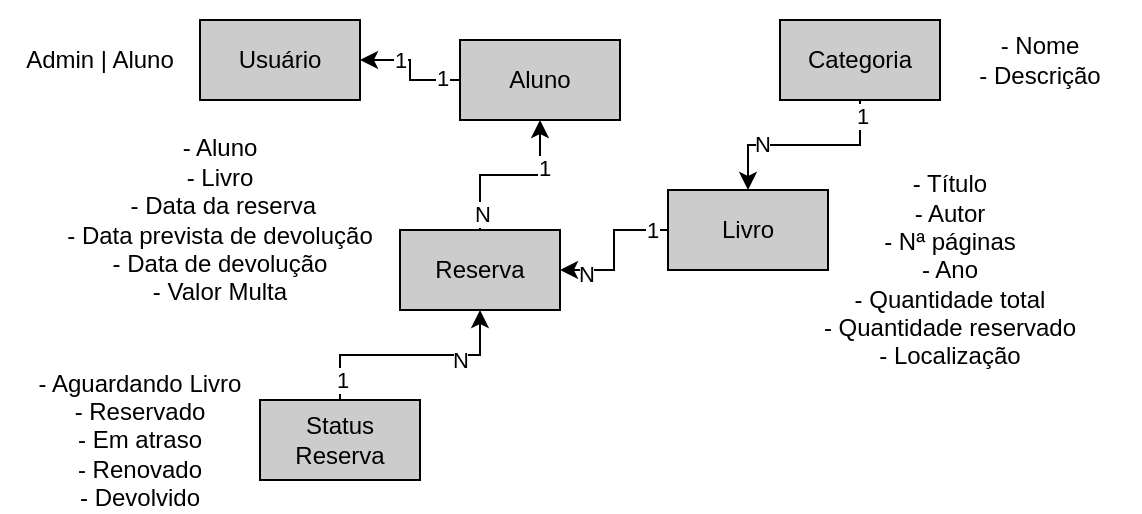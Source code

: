 <mxfile version="28.2.8">
  <diagram name="Página-1" id="uaHr7mE-C4Q9TT_hZD1L">
    <mxGraphModel dx="570" dy="317" grid="1" gridSize="10" guides="1" tooltips="1" connect="1" arrows="1" fold="1" page="1" pageScale="1" pageWidth="827" pageHeight="1169" math="0" shadow="0">
      <root>
        <mxCell id="0" />
        <mxCell id="1" parent="0" />
        <mxCell id="hF_LQnGmjXbWGMLMc1oz-12" style="edgeStyle=orthogonalEdgeStyle;rounded=0;orthogonalLoop=1;jettySize=auto;html=1;" parent="1" source="hF_LQnGmjXbWGMLMc1oz-1" target="hF_LQnGmjXbWGMLMc1oz-10" edge="1">
          <mxGeometry relative="1" as="geometry" />
        </mxCell>
        <mxCell id="hF_LQnGmjXbWGMLMc1oz-27" value="N" style="edgeLabel;html=1;align=center;verticalAlign=middle;resizable=0;points=[];" parent="hF_LQnGmjXbWGMLMc1oz-12" vertex="1" connectable="0">
          <mxGeometry x="0.643" y="2" relative="1" as="geometry">
            <mxPoint as="offset" />
          </mxGeometry>
        </mxCell>
        <mxCell id="hF_LQnGmjXbWGMLMc1oz-28" value="1" style="edgeLabel;html=1;align=center;verticalAlign=middle;resizable=0;points=[];" parent="hF_LQnGmjXbWGMLMc1oz-12" vertex="1" connectable="0">
          <mxGeometry x="-0.766" relative="1" as="geometry">
            <mxPoint as="offset" />
          </mxGeometry>
        </mxCell>
        <mxCell id="hF_LQnGmjXbWGMLMc1oz-1" value="Livro" style="rounded=0;whiteSpace=wrap;html=1;fillColor=#CCCCCC;" parent="1" vertex="1">
          <mxGeometry x="374" y="195" width="80" height="40" as="geometry" />
        </mxCell>
        <mxCell id="hF_LQnGmjXbWGMLMc1oz-8" style="edgeStyle=orthogonalEdgeStyle;rounded=0;orthogonalLoop=1;jettySize=auto;html=1;" parent="1" source="hF_LQnGmjXbWGMLMc1oz-3" target="hF_LQnGmjXbWGMLMc1oz-1" edge="1">
          <mxGeometry relative="1" as="geometry" />
        </mxCell>
        <mxCell id="hF_LQnGmjXbWGMLMc1oz-21" value="N" style="edgeLabel;html=1;align=center;verticalAlign=middle;resizable=0;points=[];" parent="hF_LQnGmjXbWGMLMc1oz-8" vertex="1" connectable="0">
          <mxGeometry x="0.421" y="-1" relative="1" as="geometry">
            <mxPoint as="offset" />
          </mxGeometry>
        </mxCell>
        <mxCell id="hF_LQnGmjXbWGMLMc1oz-22" value="1" style="edgeLabel;html=1;align=center;verticalAlign=middle;resizable=0;points=[];" parent="hF_LQnGmjXbWGMLMc1oz-8" vertex="1" connectable="0">
          <mxGeometry x="-0.84" y="1" relative="1" as="geometry">
            <mxPoint as="offset" />
          </mxGeometry>
        </mxCell>
        <mxCell id="hF_LQnGmjXbWGMLMc1oz-3" value="Categoria" style="rounded=0;whiteSpace=wrap;html=1;fillColor=#CCCCCC;" parent="1" vertex="1">
          <mxGeometry x="430" y="110" width="80" height="40" as="geometry" />
        </mxCell>
        <mxCell id="hF_LQnGmjXbWGMLMc1oz-4" value="- Título&lt;div&gt;- Autor&lt;/div&gt;&lt;div&gt;- Nª páginas&lt;/div&gt;&lt;div&gt;- Ano&lt;/div&gt;&lt;div&gt;- Quantidade total&lt;/div&gt;&lt;div&gt;- Quantidade reservado&lt;/div&gt;&lt;div&gt;- Localização&lt;/div&gt;" style="text;html=1;align=center;verticalAlign=middle;whiteSpace=wrap;rounded=0;" parent="1" vertex="1">
          <mxGeometry x="440" y="190" width="150" height="90" as="geometry" />
        </mxCell>
        <mxCell id="hF_LQnGmjXbWGMLMc1oz-5" value="- Nome&lt;div&gt;- Descrição&lt;/div&gt;" style="text;html=1;align=center;verticalAlign=middle;whiteSpace=wrap;rounded=0;" parent="1" vertex="1">
          <mxGeometry x="510" y="100" width="100" height="60" as="geometry" />
        </mxCell>
        <mxCell id="hF_LQnGmjXbWGMLMc1oz-6" value="Usuário" style="rounded=0;whiteSpace=wrap;html=1;fillColor=#CCCCCC;" parent="1" vertex="1">
          <mxGeometry x="140" y="110" width="80" height="40" as="geometry" />
        </mxCell>
        <mxCell id="hF_LQnGmjXbWGMLMc1oz-7" value="Admin | Aluno" style="text;html=1;align=center;verticalAlign=middle;whiteSpace=wrap;rounded=0;" parent="1" vertex="1">
          <mxGeometry x="40" y="100" width="100" height="60" as="geometry" />
        </mxCell>
        <mxCell id="hF_LQnGmjXbWGMLMc1oz-17" style="edgeStyle=orthogonalEdgeStyle;rounded=0;orthogonalLoop=1;jettySize=auto;html=1;" parent="1" source="hF_LQnGmjXbWGMLMc1oz-9" target="hF_LQnGmjXbWGMLMc1oz-10" edge="1">
          <mxGeometry relative="1" as="geometry" />
        </mxCell>
        <mxCell id="hF_LQnGmjXbWGMLMc1oz-19" value="N" style="edgeLabel;html=1;align=center;verticalAlign=middle;resizable=0;points=[];" parent="hF_LQnGmjXbWGMLMc1oz-17" vertex="1" connectable="0">
          <mxGeometry x="0.735" y="-1" relative="1" as="geometry">
            <mxPoint x="-11" y="10" as="offset" />
          </mxGeometry>
        </mxCell>
        <mxCell id="hF_LQnGmjXbWGMLMc1oz-20" value="1" style="edgeLabel;html=1;align=center;verticalAlign=middle;resizable=0;points=[];" parent="hF_LQnGmjXbWGMLMc1oz-17" vertex="1" connectable="0">
          <mxGeometry x="-0.824" y="-1" relative="1" as="geometry">
            <mxPoint as="offset" />
          </mxGeometry>
        </mxCell>
        <mxCell id="hF_LQnGmjXbWGMLMc1oz-9" value="Status Reserva" style="rounded=0;whiteSpace=wrap;html=1;fillColor=#CCCCCC;" parent="1" vertex="1">
          <mxGeometry x="170" y="300" width="80" height="40" as="geometry" />
        </mxCell>
        <mxCell id="hF_LQnGmjXbWGMLMc1oz-14" style="edgeStyle=orthogonalEdgeStyle;rounded=0;orthogonalLoop=1;jettySize=auto;html=1;" parent="1" source="hF_LQnGmjXbWGMLMc1oz-10" target="hF_LQnGmjXbWGMLMc1oz-13" edge="1">
          <mxGeometry relative="1" as="geometry" />
        </mxCell>
        <mxCell id="hF_LQnGmjXbWGMLMc1oz-23" value="N" style="edgeLabel;html=1;align=center;verticalAlign=middle;resizable=0;points=[];" parent="hF_LQnGmjXbWGMLMc1oz-14" vertex="1" connectable="0">
          <mxGeometry x="-0.813" y="-1" relative="1" as="geometry">
            <mxPoint as="offset" />
          </mxGeometry>
        </mxCell>
        <mxCell id="hF_LQnGmjXbWGMLMc1oz-24" value="1" style="edgeLabel;html=1;align=center;verticalAlign=middle;resizable=0;points=[];" parent="hF_LQnGmjXbWGMLMc1oz-14" vertex="1" connectable="0">
          <mxGeometry x="0.447" y="-2" relative="1" as="geometry">
            <mxPoint as="offset" />
          </mxGeometry>
        </mxCell>
        <mxCell id="hF_LQnGmjXbWGMLMc1oz-10" value="Reserva" style="rounded=0;whiteSpace=wrap;html=1;fillColor=#CCCCCC;" parent="1" vertex="1">
          <mxGeometry x="240" y="215" width="80" height="40" as="geometry" />
        </mxCell>
        <mxCell id="hF_LQnGmjXbWGMLMc1oz-15" style="edgeStyle=orthogonalEdgeStyle;rounded=0;orthogonalLoop=1;jettySize=auto;html=1;" parent="1" source="hF_LQnGmjXbWGMLMc1oz-13" target="hF_LQnGmjXbWGMLMc1oz-6" edge="1">
          <mxGeometry relative="1" as="geometry" />
        </mxCell>
        <mxCell id="hF_LQnGmjXbWGMLMc1oz-25" value="1" style="edgeLabel;html=1;align=center;verticalAlign=middle;resizable=0;points=[];" parent="hF_LQnGmjXbWGMLMc1oz-15" vertex="1" connectable="0">
          <mxGeometry x="0.334" relative="1" as="geometry">
            <mxPoint as="offset" />
          </mxGeometry>
        </mxCell>
        <mxCell id="hF_LQnGmjXbWGMLMc1oz-26" value="1" style="edgeLabel;html=1;align=center;verticalAlign=middle;resizable=0;points=[];" parent="hF_LQnGmjXbWGMLMc1oz-15" vertex="1" connectable="0">
          <mxGeometry x="-0.7" y="-1" relative="1" as="geometry">
            <mxPoint as="offset" />
          </mxGeometry>
        </mxCell>
        <mxCell id="hF_LQnGmjXbWGMLMc1oz-13" value="Aluno" style="rounded=0;whiteSpace=wrap;html=1;fillColor=#CCCCCC;" parent="1" vertex="1">
          <mxGeometry x="270" y="120" width="80" height="40" as="geometry" />
        </mxCell>
        <mxCell id="hF_LQnGmjXbWGMLMc1oz-16" value="&lt;div&gt;- Aguardando Livro&lt;/div&gt;- Reservado&lt;div&gt;- Em atraso&lt;/div&gt;&lt;div&gt;- Renovado&lt;/div&gt;&lt;div&gt;- Devolvido&lt;/div&gt;" style="text;html=1;align=center;verticalAlign=middle;whiteSpace=wrap;rounded=0;" parent="1" vertex="1">
          <mxGeometry x="50" y="290" width="120" height="60" as="geometry" />
        </mxCell>
        <mxCell id="hF_LQnGmjXbWGMLMc1oz-18" value="- Aluno&lt;div&gt;- Livro&lt;/div&gt;&lt;div&gt;&amp;nbsp;- Data da reserva&lt;/div&gt;&lt;div&gt;- Data prevista de devolução&lt;/div&gt;&lt;div&gt;- Data de devolução&lt;/div&gt;&lt;div&gt;- Valor Multa&lt;/div&gt;" style="text;html=1;align=center;verticalAlign=middle;whiteSpace=wrap;rounded=0;" parent="1" vertex="1">
          <mxGeometry x="60" y="165" width="180" height="90" as="geometry" />
        </mxCell>
      </root>
    </mxGraphModel>
  </diagram>
</mxfile>
